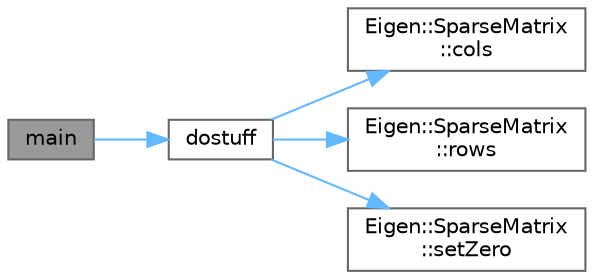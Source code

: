 digraph "main"
{
 // LATEX_PDF_SIZE
  bgcolor="transparent";
  edge [fontname=Helvetica,fontsize=10,labelfontname=Helvetica,labelfontsize=10];
  node [fontname=Helvetica,fontsize=10,shape=box,height=0.2,width=0.4];
  rankdir="LR";
  Node1 [id="Node000001",label="main",height=0.2,width=0.4,color="gray40", fillcolor="grey60", style="filled", fontcolor="black",tooltip=" "];
  Node1 -> Node2 [id="edge5_Node000001_Node000002",color="steelblue1",style="solid",tooltip=" "];
  Node2 [id="Node000002",label="dostuff",height=0.2,width=0.4,color="grey40", fillcolor="white", style="filled",URL="$sparse__randomsetter_8cpp.html#a728f25a36d04ee2c3aa05cb72245345a",tooltip=" "];
  Node2 -> Node3 [id="edge6_Node000002_Node000003",color="steelblue1",style="solid",tooltip=" "];
  Node3 [id="Node000003",label="Eigen::SparseMatrix\l::cols",height=0.2,width=0.4,color="grey40", fillcolor="white", style="filled",URL="$class_eigen_1_1_sparse_matrix.html#aa391750e3c530227e4a5c3c52e959975",tooltip=" "];
  Node2 -> Node4 [id="edge7_Node000002_Node000004",color="steelblue1",style="solid",tooltip=" "];
  Node4 [id="Node000004",label="Eigen::SparseMatrix\l::rows",height=0.2,width=0.4,color="grey40", fillcolor="white", style="filled",URL="$class_eigen_1_1_sparse_matrix.html#a62e61bb861eee306d5b069ce652b5aa5",tooltip=" "];
  Node2 -> Node5 [id="edge8_Node000002_Node000005",color="steelblue1",style="solid",tooltip=" "];
  Node5 [id="Node000005",label="Eigen::SparseMatrix\l::setZero",height=0.2,width=0.4,color="grey40", fillcolor="white", style="filled",URL="$class_eigen_1_1_sparse_matrix.html#ad3c7416090f913e8685523cb3ab7c2f7",tooltip=" "];
}

